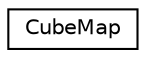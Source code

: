 digraph "Graphical Class Hierarchy"
{
 // INTERACTIVE_SVG=YES
 // LATEX_PDF_SIZE
  edge [fontname="Helvetica",fontsize="10",labelfontname="Helvetica",labelfontsize="10"];
  node [fontname="Helvetica",fontsize="10",shape=record];
  rankdir="LR";
  Node0 [label="CubeMap",height=0.2,width=0.4,color="black", fillcolor="white", style="filled",URL="$d6/d1e/class_cube_map.html",tooltip=" "];
}
